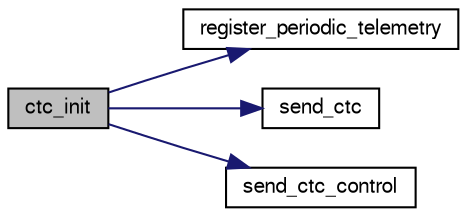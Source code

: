 digraph "ctc_init"
{
  edge [fontname="FreeSans",fontsize="10",labelfontname="FreeSans",labelfontsize="10"];
  node [fontname="FreeSans",fontsize="10",shape=record];
  rankdir="LR";
  Node1 [label="ctc_init",height=0.2,width=0.4,color="black", fillcolor="grey75", style="filled", fontcolor="black"];
  Node1 -> Node2 [color="midnightblue",fontsize="10",style="solid",fontname="FreeSans"];
  Node2 [label="register_periodic_telemetry",height=0.2,width=0.4,color="black", fillcolor="white", style="filled",URL="$telemetry_8c.html#a8b8cf43739f06c54d16370c141b541a0",tooltip="Register a telemetry callback function. "];
  Node1 -> Node3 [color="midnightblue",fontsize="10",style="solid",fontname="FreeSans"];
  Node3 [label="send_ctc",height=0.2,width=0.4,color="black", fillcolor="white", style="filled",URL="$ctc_8c.html#a6058d82b0ab29f48739a3adf02765e58"];
  Node1 -> Node4 [color="midnightblue",fontsize="10",style="solid",fontname="FreeSans"];
  Node4 [label="send_ctc_control",height=0.2,width=0.4,color="black", fillcolor="white", style="filled",URL="$ctc_8c.html#a2af7b3f96d2ec64eb2c25900d9d0af4e"];
}
